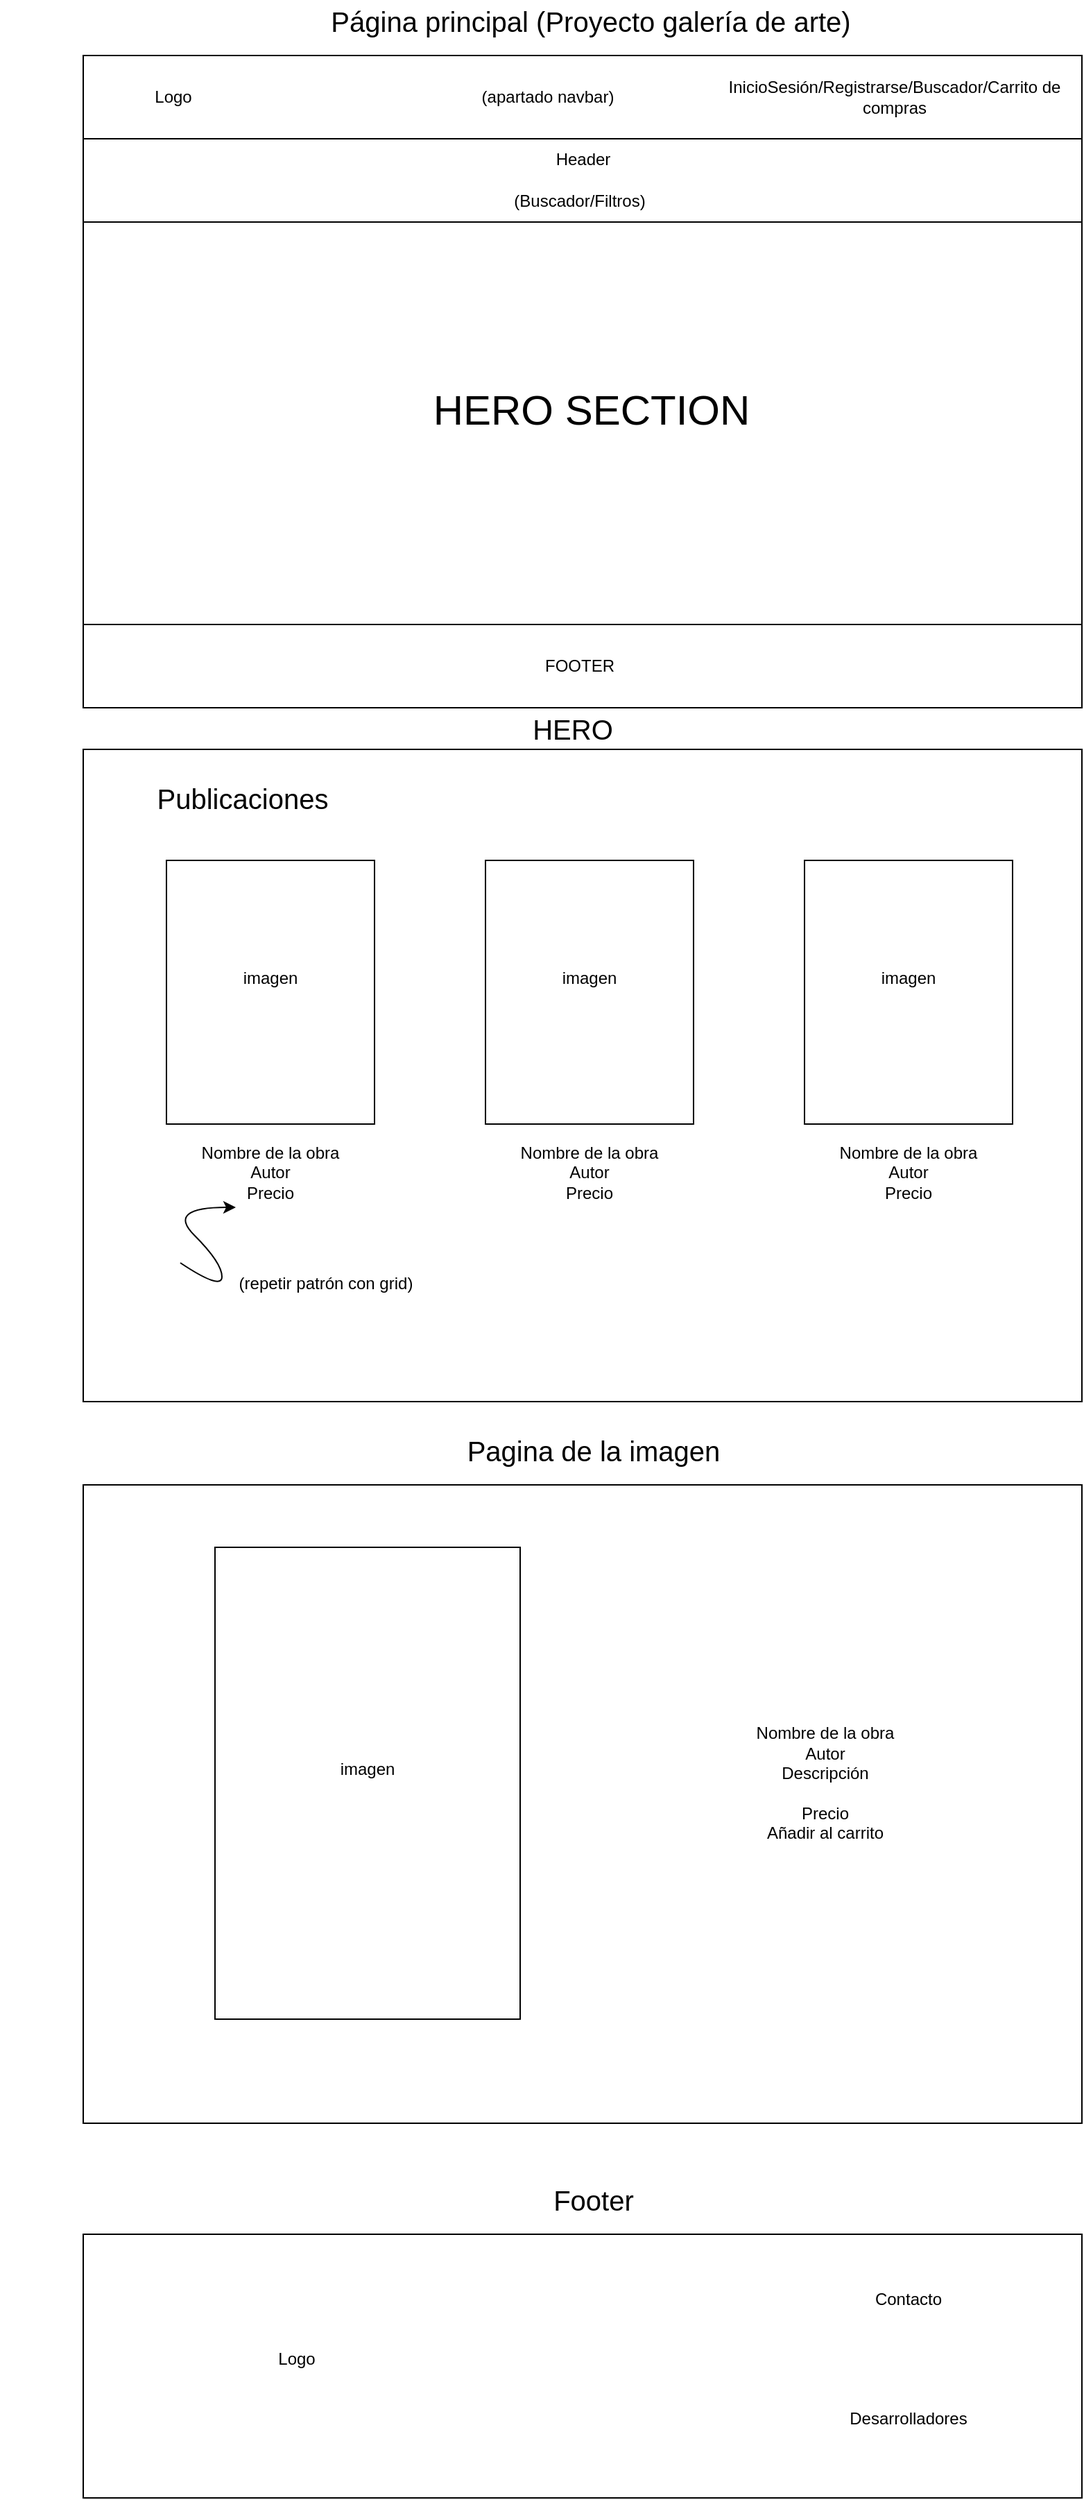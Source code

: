 <mxfile version="26.0.6">
  <diagram name="Página-1" id="IMTYINmOgVy67t2J1NmD">
    <mxGraphModel dx="1862" dy="581" grid="1" gridSize="10" guides="1" tooltips="1" connect="1" arrows="1" fold="1" page="1" pageScale="1" pageWidth="827" pageHeight="1169" math="0" shadow="0">
      <root>
        <mxCell id="0" />
        <mxCell id="1" parent="0" />
        <mxCell id="ekk_SgifSOK45CWoUBHR-1" value="Página principal (Proyecto galería de arte)" style="text;html=1;align=center;verticalAlign=middle;whiteSpace=wrap;rounded=0;fontSize=20;" vertex="1" parent="1">
          <mxGeometry x="171.25" y="840" width="390" height="30" as="geometry" />
        </mxCell>
        <mxCell id="ekk_SgifSOK45CWoUBHR-2" value="" style="rounded=0;whiteSpace=wrap;html=1;" vertex="1" parent="1">
          <mxGeometry y="880" width="720" height="60" as="geometry" />
        </mxCell>
        <mxCell id="ekk_SgifSOK45CWoUBHR-3" value="Logo" style="text;html=1;align=center;verticalAlign=middle;whiteSpace=wrap;rounded=0;" vertex="1" parent="1">
          <mxGeometry x="-60" y="895" width="250" height="30" as="geometry" />
        </mxCell>
        <mxCell id="ekk_SgifSOK45CWoUBHR-4" value="InicioSesión/Registrarse/Buscador/Carrito de compras" style="text;html=1;align=center;verticalAlign=middle;whiteSpace=wrap;rounded=0;" vertex="1" parent="1">
          <mxGeometry x="460" y="895" width="250" height="30" as="geometry" />
        </mxCell>
        <mxCell id="ekk_SgifSOK45CWoUBHR-5" value="" style="rounded=0;whiteSpace=wrap;html=1;" vertex="1" parent="1">
          <mxGeometry y="940" width="720" height="60" as="geometry" />
        </mxCell>
        <mxCell id="ekk_SgifSOK45CWoUBHR-6" value="(apartado navbar)" style="text;html=1;align=center;verticalAlign=middle;whiteSpace=wrap;rounded=0;" vertex="1" parent="1">
          <mxGeometry x="210" y="895" width="250" height="30" as="geometry" />
        </mxCell>
        <mxCell id="ekk_SgifSOK45CWoUBHR-7" value="Header" style="text;html=1;align=center;verticalAlign=middle;whiteSpace=wrap;rounded=0;" vertex="1" parent="1">
          <mxGeometry x="227.5" y="940" width="265" height="30" as="geometry" />
        </mxCell>
        <mxCell id="ekk_SgifSOK45CWoUBHR-8" value="" style="rounded=0;whiteSpace=wrap;html=1;" vertex="1" parent="1">
          <mxGeometry y="1000" width="720" height="350" as="geometry" />
        </mxCell>
        <mxCell id="ekk_SgifSOK45CWoUBHR-9" value="HERO SECTION" style="text;html=1;align=center;verticalAlign=middle;whiteSpace=wrap;rounded=0;fontSize=30;" vertex="1" parent="1">
          <mxGeometry x="220" y="1040" width="292.5" height="190" as="geometry" />
        </mxCell>
        <mxCell id="ekk_SgifSOK45CWoUBHR-10" value="" style="rounded=0;whiteSpace=wrap;html=1;" vertex="1" parent="1">
          <mxGeometry y="1380" width="720" height="470" as="geometry" />
        </mxCell>
        <mxCell id="ekk_SgifSOK45CWoUBHR-11" value="Publicaciones" style="text;html=1;align=center;verticalAlign=middle;whiteSpace=wrap;rounded=0;fontSize=20;" vertex="1" parent="1">
          <mxGeometry x="-10" y="1400" width="250" height="30" as="geometry" />
        </mxCell>
        <mxCell id="ekk_SgifSOK45CWoUBHR-12" value="" style="rounded=0;whiteSpace=wrap;html=1;" vertex="1" parent="1">
          <mxGeometry x="60" y="1460" width="150" height="190" as="geometry" />
        </mxCell>
        <mxCell id="ekk_SgifSOK45CWoUBHR-13" value="" style="rounded=0;whiteSpace=wrap;html=1;" vertex="1" parent="1">
          <mxGeometry x="290" y="1460" width="150" height="190" as="geometry" />
        </mxCell>
        <mxCell id="ekk_SgifSOK45CWoUBHR-14" value="" style="rounded=0;whiteSpace=wrap;html=1;" vertex="1" parent="1">
          <mxGeometry x="520" y="1460" width="150" height="190" as="geometry" />
        </mxCell>
        <mxCell id="ekk_SgifSOK45CWoUBHR-15" value="Nombre de la obra&lt;br&gt;Autor&lt;br&gt;Precio" style="text;html=1;align=center;verticalAlign=middle;whiteSpace=wrap;rounded=0;" vertex="1" parent="1">
          <mxGeometry x="10" y="1670" width="250" height="30" as="geometry" />
        </mxCell>
        <mxCell id="ekk_SgifSOK45CWoUBHR-16" value="Nombre de la obra&lt;br&gt;Autor&lt;br&gt;Precio" style="text;html=1;align=center;verticalAlign=middle;whiteSpace=wrap;rounded=0;" vertex="1" parent="1">
          <mxGeometry x="240" y="1670" width="250" height="30" as="geometry" />
        </mxCell>
        <mxCell id="ekk_SgifSOK45CWoUBHR-17" value="Nombre de la obra&lt;br&gt;Autor&lt;br&gt;Precio" style="text;html=1;align=center;verticalAlign=middle;whiteSpace=wrap;rounded=0;" vertex="1" parent="1">
          <mxGeometry x="470" y="1670" width="250" height="30" as="geometry" />
        </mxCell>
        <mxCell id="ekk_SgifSOK45CWoUBHR-19" value="imagen" style="text;html=1;align=center;verticalAlign=middle;whiteSpace=wrap;rounded=0;" vertex="1" parent="1">
          <mxGeometry x="10" y="1530" width="250" height="30" as="geometry" />
        </mxCell>
        <mxCell id="ekk_SgifSOK45CWoUBHR-20" value="imagen" style="text;html=1;align=center;verticalAlign=middle;whiteSpace=wrap;rounded=0;" vertex="1" parent="1">
          <mxGeometry x="240" y="1530" width="250" height="30" as="geometry" />
        </mxCell>
        <mxCell id="ekk_SgifSOK45CWoUBHR-21" value="imagen" style="text;html=1;align=center;verticalAlign=middle;whiteSpace=wrap;rounded=0;" vertex="1" parent="1">
          <mxGeometry x="470" y="1530" width="250" height="30" as="geometry" />
        </mxCell>
        <mxCell id="ekk_SgifSOK45CWoUBHR-22" value="(Buscador/Filtros)" style="text;html=1;align=center;verticalAlign=middle;whiteSpace=wrap;rounded=0;" vertex="1" parent="1">
          <mxGeometry x="232.5" y="970" width="250" height="30" as="geometry" />
        </mxCell>
        <mxCell id="ekk_SgifSOK45CWoUBHR-23" value="" style="rounded=0;whiteSpace=wrap;html=1;" vertex="1" parent="1">
          <mxGeometry y="1290" width="720" height="60" as="geometry" />
        </mxCell>
        <mxCell id="ekk_SgifSOK45CWoUBHR-24" value="FOOTER" style="text;html=1;align=center;verticalAlign=middle;whiteSpace=wrap;rounded=0;" vertex="1" parent="1">
          <mxGeometry x="232.5" y="1305" width="250" height="30" as="geometry" />
        </mxCell>
        <mxCell id="ekk_SgifSOK45CWoUBHR-25" value="HERO" style="text;html=1;align=center;verticalAlign=middle;whiteSpace=wrap;rounded=0;fontSize=20;" vertex="1" parent="1">
          <mxGeometry x="227.5" y="1350" width="250" height="30" as="geometry" />
        </mxCell>
        <mxCell id="ekk_SgifSOK45CWoUBHR-29" value="" style="curved=1;endArrow=classic;html=1;rounded=0;" edge="1" parent="1">
          <mxGeometry width="50" height="50" relative="1" as="geometry">
            <mxPoint x="70" y="1750" as="sourcePoint" />
            <mxPoint x="110" y="1710" as="targetPoint" />
            <Array as="points">
              <mxPoint x="100" y="1770" />
              <mxPoint x="100" y="1750" />
              <mxPoint x="60" y="1710" />
            </Array>
          </mxGeometry>
        </mxCell>
        <mxCell id="ekk_SgifSOK45CWoUBHR-30" value="(repetir patrón con grid)" style="text;html=1;align=center;verticalAlign=middle;whiteSpace=wrap;rounded=0;" vertex="1" parent="1">
          <mxGeometry x="50" y="1750" width="250" height="30" as="geometry" />
        </mxCell>
        <mxCell id="ekk_SgifSOK45CWoUBHR-31" value="" style="rounded=0;whiteSpace=wrap;html=1;" vertex="1" parent="1">
          <mxGeometry y="1910" width="720" height="460" as="geometry" />
        </mxCell>
        <mxCell id="ekk_SgifSOK45CWoUBHR-32" value="" style="rounded=0;whiteSpace=wrap;html=1;" vertex="1" parent="1">
          <mxGeometry x="95" y="1955" width="220" height="340" as="geometry" />
        </mxCell>
        <mxCell id="ekk_SgifSOK45CWoUBHR-33" value="Pagina de la imagen" style="text;html=1;align=center;verticalAlign=middle;whiteSpace=wrap;rounded=0;fontSize=20;" vertex="1" parent="1">
          <mxGeometry x="242.5" y="1870" width="250" height="30" as="geometry" />
        </mxCell>
        <mxCell id="ekk_SgifSOK45CWoUBHR-35" value="Nombre de la obra&lt;br&gt;Autor&lt;div&gt;Descripción&lt;/div&gt;&lt;div&gt;&lt;br&gt;Precio&lt;/div&gt;&lt;div&gt;Añadir al carrito&lt;/div&gt;" style="text;html=1;align=center;verticalAlign=middle;whiteSpace=wrap;rounded=0;" vertex="1" parent="1">
          <mxGeometry x="410" y="2020" width="250" height="210" as="geometry" />
        </mxCell>
        <mxCell id="ekk_SgifSOK45CWoUBHR-36" value="imagen" style="text;html=1;align=center;verticalAlign=middle;whiteSpace=wrap;rounded=0;" vertex="1" parent="1">
          <mxGeometry x="80" y="2100" width="250" height="30" as="geometry" />
        </mxCell>
        <mxCell id="ekk_SgifSOK45CWoUBHR-37" value="" style="rounded=0;whiteSpace=wrap;html=1;" vertex="1" parent="1">
          <mxGeometry y="2450" width="720" height="190" as="geometry" />
        </mxCell>
        <mxCell id="ekk_SgifSOK45CWoUBHR-38" value="Footer" style="text;html=1;align=center;verticalAlign=middle;whiteSpace=wrap;rounded=0;fontSize=20;" vertex="1" parent="1">
          <mxGeometry x="242.5" y="2410" width="250" height="30" as="geometry" />
        </mxCell>
        <mxCell id="ekk_SgifSOK45CWoUBHR-39" value="Logo" style="text;html=1;align=center;verticalAlign=middle;whiteSpace=wrap;rounded=0;" vertex="1" parent="1">
          <mxGeometry x="-10" y="2490" width="327.5" height="100" as="geometry" />
        </mxCell>
        <mxCell id="ekk_SgifSOK45CWoUBHR-40" value="Contacto&lt;div&gt;&lt;br&gt;&lt;/div&gt;&lt;div&gt;&lt;br&gt;&lt;/div&gt;&lt;div&gt;&lt;br&gt;&lt;/div&gt;&lt;div&gt;&lt;br&gt;&lt;/div&gt;&lt;div&gt;&lt;br&gt;&lt;/div&gt;&lt;div&gt;Desarrolladores&lt;/div&gt;" style="text;html=1;align=center;verticalAlign=middle;whiteSpace=wrap;rounded=0;" vertex="1" parent="1">
          <mxGeometry x="470" y="2525" width="250" height="30" as="geometry" />
        </mxCell>
      </root>
    </mxGraphModel>
  </diagram>
</mxfile>
